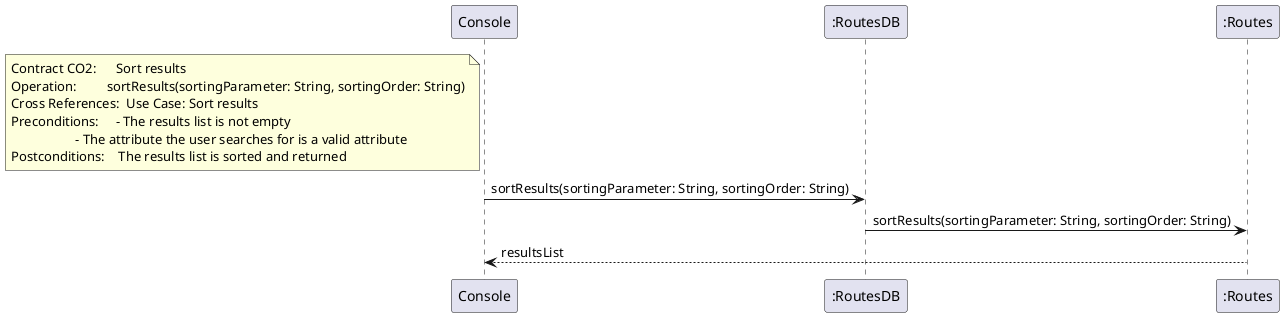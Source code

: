 @startuml
participant Console
participant ":RoutesDB"
participant ":Routes"

note left of Console
Contract CO2:      Sort results
Operation:         sortResults(sortingParameter: String, sortingOrder: String)
Cross References:  Use Case: Sort results
Preconditions:     - The results list is not empty
                   - The attribute the user searches for is a valid attribute
Postconditions:    The results list is sorted and returned
end note

Console -> ":RoutesDB" : sortResults(sortingParameter: String, sortingOrder: String)
":RoutesDB" -> ":Routes" : sortResults(sortingParameter: String, sortingOrder: String)
":Routes" --> Console : resultsList
@enduml
